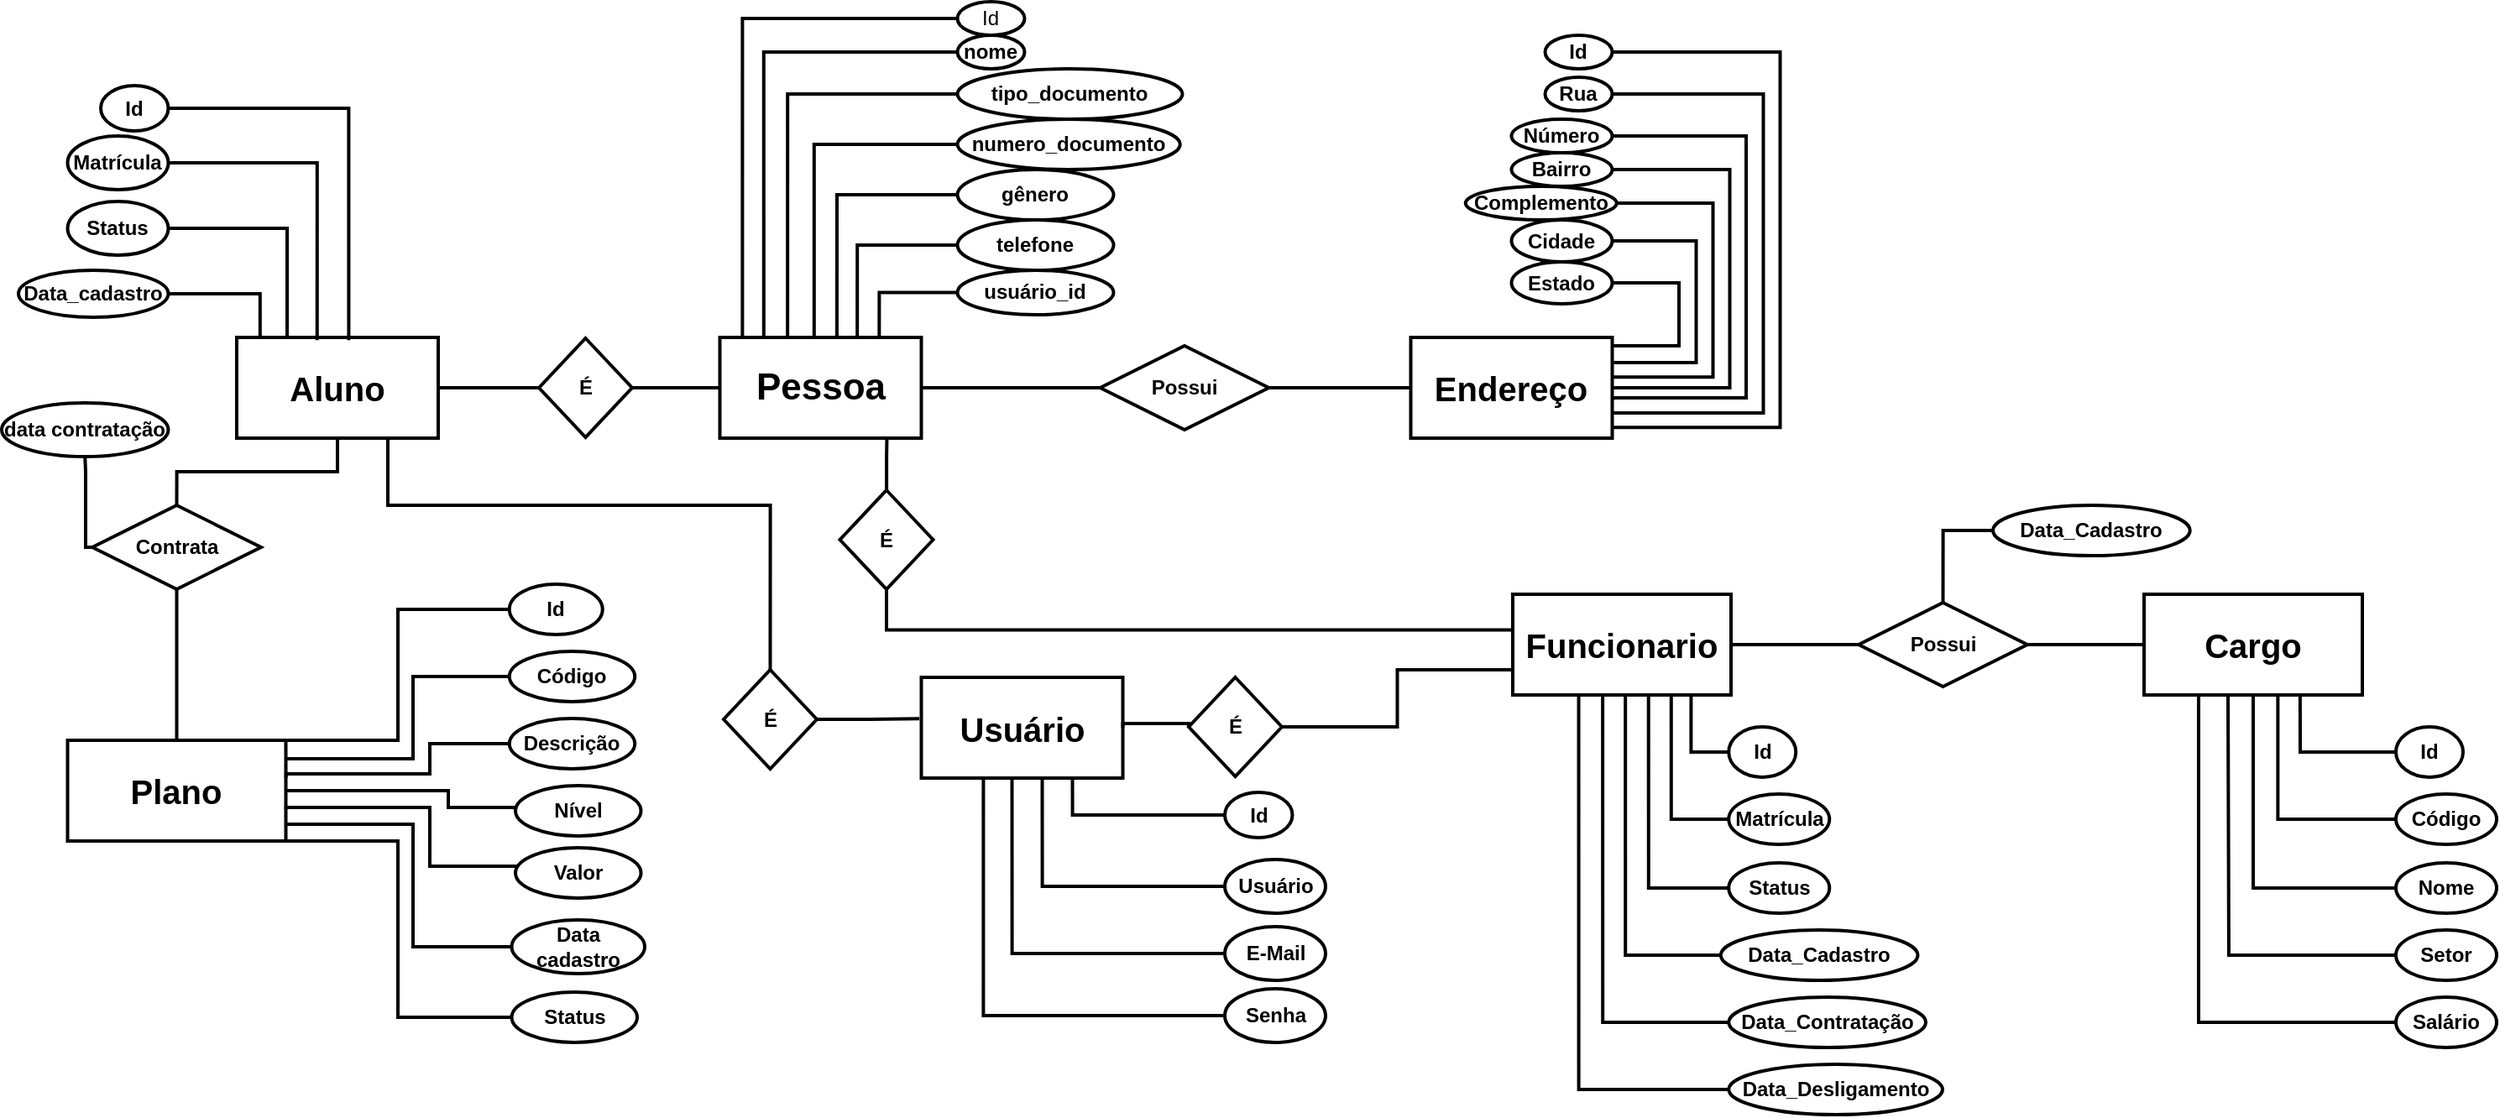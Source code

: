 <mxfile version="22.1.2" type="device">
  <diagram id="hxX9UbtfnJUgmgS2hHkN" name="Conceitual_MER">
    <mxGraphModel dx="2166" dy="1335" grid="1" gridSize="10" guides="1" tooltips="1" connect="1" arrows="1" fold="1" page="1" pageScale="1" pageWidth="1169" pageHeight="827" math="0" shadow="0">
      <root>
        <mxCell id="0" />
        <mxCell id="1" parent="0" />
        <mxCell id="2H0fbz2kN7FNFk3vnVkX-14" style="edgeStyle=orthogonalEdgeStyle;rounded=0;orthogonalLoop=1;jettySize=auto;html=1;entryX=0.5;entryY=0;entryDx=0;entryDy=0;endArrow=none;endFill=0;exitX=0.5;exitY=1;exitDx=0;exitDy=0;strokeWidth=2;fontColor=#000000;fontStyle=1" parent="1" source="2H0fbz2kN7FNFk3vnVkX-15" target="2H0fbz2kN7FNFk3vnVkX-18" edge="1">
          <mxGeometry relative="1" as="geometry" />
        </mxCell>
        <mxCell id="2H0fbz2kN7FNFk3vnVkX-15" value="Aluno" style="rounded=0;whiteSpace=wrap;html=1;fillColor=none;strokeWidth=2;fontColor=#000000;fontStyle=1;fontSize=20;" parent="1" vertex="1">
          <mxGeometry x="-10.0" y="200" width="120" height="60" as="geometry" />
        </mxCell>
        <mxCell id="gfy9o4rNIfiILgezLXj5-103" style="edgeStyle=orthogonalEdgeStyle;shape=connector;rounded=0;orthogonalLoop=1;jettySize=auto;html=1;exitX=0;exitY=0.5;exitDx=0;exitDy=0;entryX=0.5;entryY=1;entryDx=0;entryDy=0;labelBackgroundColor=default;strokeColor=default;align=center;verticalAlign=middle;fontFamily=Helvetica;fontSize=11;fontColor=#000000;endArrow=none;endFill=0;strokeWidth=2;fontStyle=1" parent="1" source="2H0fbz2kN7FNFk3vnVkX-18" target="gfy9o4rNIfiILgezLXj5-15" edge="1">
          <mxGeometry relative="1" as="geometry">
            <Array as="points">
              <mxPoint x="-100" y="325" />
              <mxPoint x="-100" y="280" />
            </Array>
          </mxGeometry>
        </mxCell>
        <mxCell id="gfy9o4rNIfiILgezLXj5-106" style="edgeStyle=orthogonalEdgeStyle;shape=connector;rounded=0;orthogonalLoop=1;jettySize=auto;html=1;exitX=0.5;exitY=1;exitDx=0;exitDy=0;entryX=0.5;entryY=0;entryDx=0;entryDy=0;labelBackgroundColor=default;strokeColor=default;align=center;verticalAlign=middle;fontFamily=Helvetica;fontSize=11;fontColor=#000000;endArrow=none;endFill=0;strokeWidth=2;fontStyle=1" parent="1" source="2H0fbz2kN7FNFk3vnVkX-18" target="2H0fbz2kN7FNFk3vnVkX-10" edge="1">
          <mxGeometry relative="1" as="geometry" />
        </mxCell>
        <mxCell id="2H0fbz2kN7FNFk3vnVkX-18" value="Contrata" style="rhombus;whiteSpace=wrap;html=1;fillColor=none;strokeWidth=2;fontColor=#000000;fontStyle=1" parent="1" vertex="1">
          <mxGeometry x="-96" y="300" width="100.5" height="50" as="geometry" />
        </mxCell>
        <mxCell id="gfy9o4rNIfiILgezLXj5-96" style="edgeStyle=orthogonalEdgeStyle;shape=connector;rounded=0;orthogonalLoop=1;jettySize=auto;html=1;exitX=0;exitY=0.5;exitDx=0;exitDy=0;entryX=1;entryY=0;entryDx=0;entryDy=0;labelBackgroundColor=default;strokeColor=default;align=center;verticalAlign=middle;fontFamily=Helvetica;fontSize=11;fontColor=#000000;endArrow=none;endFill=0;strokeWidth=2;fontStyle=1" parent="1" source="2H0fbz2kN7FNFk3vnVkX-26" target="2H0fbz2kN7FNFk3vnVkX-10" edge="1">
          <mxGeometry relative="1" as="geometry">
            <Array as="points">
              <mxPoint x="86" y="362" />
              <mxPoint x="86" y="440" />
            </Array>
          </mxGeometry>
        </mxCell>
        <mxCell id="2H0fbz2kN7FNFk3vnVkX-26" value="Id" style="ellipse;whiteSpace=wrap;html=1;fillColor=none;strokeWidth=2;fontColor=#000000;fontStyle=1" parent="1" vertex="1">
          <mxGeometry x="152.38" y="347" width="55.5" height="30" as="geometry" />
        </mxCell>
        <mxCell id="gfy9o4rNIfiILgezLXj5-98" style="edgeStyle=orthogonalEdgeStyle;shape=connector;rounded=0;orthogonalLoop=1;jettySize=auto;html=1;exitX=0;exitY=0.5;exitDx=0;exitDy=0;entryX=1.001;entryY=0.372;entryDx=0;entryDy=0;labelBackgroundColor=default;strokeColor=default;align=center;verticalAlign=middle;fontFamily=Helvetica;fontSize=11;fontColor=#000000;endArrow=none;endFill=0;entryPerimeter=0;strokeWidth=2;fontStyle=1" parent="1" source="2H0fbz2kN7FNFk3vnVkX-28" target="2H0fbz2kN7FNFk3vnVkX-10" edge="1">
          <mxGeometry relative="1" as="geometry">
            <Array as="points">
              <mxPoint x="105" y="442" />
              <mxPoint x="105" y="460" />
              <mxPoint x="19" y="460" />
            </Array>
          </mxGeometry>
        </mxCell>
        <mxCell id="2H0fbz2kN7FNFk3vnVkX-28" value="Descrição" style="ellipse;whiteSpace=wrap;html=1;fillColor=none;strokeWidth=2;fontColor=#000000;fontStyle=1" parent="1" vertex="1">
          <mxGeometry x="152.38" y="427" width="74.75" height="30" as="geometry" />
        </mxCell>
        <mxCell id="gfy9o4rNIfiILgezLXj5-77" style="edgeStyle=orthogonalEdgeStyle;shape=connector;rounded=0;orthogonalLoop=1;jettySize=auto;html=1;exitX=1;exitY=0.5;exitDx=0;exitDy=0;entryX=0;entryY=0.5;entryDx=0;entryDy=0;labelBackgroundColor=default;strokeColor=default;align=center;verticalAlign=middle;fontFamily=Helvetica;fontSize=11;fontColor=#000000;endArrow=none;endFill=0;strokeWidth=2;fontStyle=1" parent="1" source="2H0fbz2kN7FNFk3vnVkX-36" target="gfy9o4rNIfiILgezLXj5-76" edge="1">
          <mxGeometry relative="1" as="geometry" />
        </mxCell>
        <mxCell id="2H0fbz2kN7FNFk3vnVkX-36" value="Pessoa" style="rounded=0;whiteSpace=wrap;html=1;fillColor=none;strokeWidth=2;fontColor=#000000;fontStyle=1;fontSize=22;" parent="1" vertex="1">
          <mxGeometry x="277.75" y="200" width="120" height="60" as="geometry" />
        </mxCell>
        <mxCell id="nGkey1uAMMEYx9YGkY_A-17" style="rounded=0;orthogonalLoop=1;jettySize=auto;html=1;exitX=0;exitY=0.5;exitDx=0;exitDy=0;entryX=0.112;entryY=-0.001;entryDx=0;entryDy=0;endArrow=none;endFill=0;edgeStyle=orthogonalEdgeStyle;entryPerimeter=0;strokeWidth=2;fontColor=#000000;fontStyle=1" parent="1" source="2H0fbz2kN7FNFk3vnVkX-38" target="2H0fbz2kN7FNFk3vnVkX-36" edge="1">
          <mxGeometry relative="1" as="geometry" />
        </mxCell>
        <mxCell id="2H0fbz2kN7FNFk3vnVkX-38" value="Id" style="ellipse;whiteSpace=wrap;html=1;fillColor=none;strokeWidth=2;" parent="1" vertex="1">
          <mxGeometry x="419.25" width="40" height="20" as="geometry" />
        </mxCell>
        <mxCell id="nGkey1uAMMEYx9YGkY_A-18" style="shape=connector;rounded=0;orthogonalLoop=1;jettySize=auto;html=1;exitX=0;exitY=0.5;exitDx=0;exitDy=0;entryX=0.218;entryY=-0.001;entryDx=0;entryDy=0;labelBackgroundColor=default;strokeColor=default;align=center;verticalAlign=middle;fontFamily=Helvetica;fontSize=11;fontColor=#000000;endArrow=none;endFill=0;edgeStyle=orthogonalEdgeStyle;entryPerimeter=0;strokeWidth=2;fontStyle=1" parent="1" source="2H0fbz2kN7FNFk3vnVkX-40" target="2H0fbz2kN7FNFk3vnVkX-36" edge="1">
          <mxGeometry relative="1" as="geometry" />
        </mxCell>
        <mxCell id="2H0fbz2kN7FNFk3vnVkX-40" value="nome" style="ellipse;whiteSpace=wrap;html=1;fillColor=none;strokeWidth=2;fontColor=#000000;fontStyle=1" parent="1" vertex="1">
          <mxGeometry x="419.25" y="20" width="40" height="20" as="geometry" />
        </mxCell>
        <mxCell id="HkQKOvz37qz3NRzAjRrp-1" value="Id" style="ellipse;whiteSpace=wrap;html=1;fillColor=none;strokeWidth=2;fontColor=#000000;fontStyle=1" parent="1" vertex="1">
          <mxGeometry x="878.63" y="432" width="40" height="30" as="geometry" />
        </mxCell>
        <mxCell id="aEa6rNC4f21PHhbP_fUP-1" value="Data_Desligamento" style="ellipse;whiteSpace=wrap;html=1;fillColor=none;strokeWidth=2;fontColor=#000000;fontStyle=1" parent="1" vertex="1">
          <mxGeometry x="878.63" y="633" width="127.37" height="30" as="geometry" />
        </mxCell>
        <mxCell id="gfy9o4rNIfiILgezLXj5-99" style="edgeStyle=orthogonalEdgeStyle;shape=connector;rounded=0;orthogonalLoop=1;jettySize=auto;html=1;exitX=0;exitY=0.5;exitDx=0;exitDy=0;entryX=1;entryY=0.5;entryDx=0;entryDy=0;labelBackgroundColor=default;strokeColor=default;align=center;verticalAlign=middle;fontFamily=Helvetica;fontSize=11;fontColor=#000000;endArrow=none;endFill=0;strokeWidth=2;fontStyle=1" parent="1" source="efkbPqrbHw0xSYp-QGrZ-3" target="2H0fbz2kN7FNFk3vnVkX-10" edge="1">
          <mxGeometry relative="1" as="geometry">
            <Array as="points">
              <mxPoint x="116" y="480" />
              <mxPoint x="116" y="470" />
            </Array>
          </mxGeometry>
        </mxCell>
        <mxCell id="efkbPqrbHw0xSYp-QGrZ-3" value="Nível" style="ellipse;whiteSpace=wrap;html=1;fillColor=none;strokeWidth=2;fontColor=#000000;fontStyle=1" parent="1" vertex="1">
          <mxGeometry x="156.01" y="467" width="74.75" height="30" as="geometry" />
        </mxCell>
        <mxCell id="C4CND4iTuomj5UEXJb1Z-1" value="Valor" style="ellipse;whiteSpace=wrap;html=1;fillColor=none;strokeWidth=2;fontColor=#000000;fontStyle=1" parent="1" vertex="1">
          <mxGeometry x="156.01" y="504" width="74.75" height="30" as="geometry" />
        </mxCell>
        <mxCell id="C4CND4iTuomj5UEXJb1Z-2" value="Data cadastro" style="ellipse;whiteSpace=wrap;html=1;fillColor=none;strokeWidth=2;fontColor=#000000;fontStyle=1" parent="1" vertex="1">
          <mxGeometry x="153.76" y="547" width="79.25" height="32" as="geometry" />
        </mxCell>
        <mxCell id="rgX6DGm_eOjqopZoTxJ5-1" value="Id" style="ellipse;whiteSpace=wrap;html=1;direction=south;fillColor=none;strokeWidth=2;fontColor=#000000;fontStyle=1" parent="1" vertex="1">
          <mxGeometry x="-91" y="50" width="40.25" height="27" as="geometry" />
        </mxCell>
        <mxCell id="rgX6DGm_eOjqopZoTxJ5-3" value="Status" style="ellipse;whiteSpace=wrap;html=1;fillColor=none;strokeWidth=2;fontColor=#000000;fontStyle=1" parent="1" vertex="1">
          <mxGeometry x="-110.75" y="119" width="60" height="32" as="geometry" />
        </mxCell>
        <mxCell id="m2qq6oKsfd60PrS81SH0-1" value="numero_documento" style="ellipse;whiteSpace=wrap;html=1;fillColor=none;strokeWidth=2;fontColor=#000000;fontStyle=1" parent="1" vertex="1">
          <mxGeometry x="419.25" y="70" width="132.63" height="30" as="geometry" />
        </mxCell>
        <mxCell id="gfy9o4rNIfiILgezLXj5-102" style="edgeStyle=orthogonalEdgeStyle;shape=connector;rounded=0;orthogonalLoop=1;jettySize=auto;html=1;exitX=1;exitY=1;exitDx=0;exitDy=0;entryX=0;entryY=0.5;entryDx=0;entryDy=0;labelBackgroundColor=default;strokeColor=default;align=center;verticalAlign=middle;fontFamily=Helvetica;fontSize=11;fontColor=#000000;endArrow=none;endFill=0;strokeWidth=2;fontStyle=1" parent="1" source="2H0fbz2kN7FNFk3vnVkX-10" target="gfy9o4rNIfiILgezLXj5-14" edge="1">
          <mxGeometry relative="1" as="geometry">
            <Array as="points">
              <mxPoint x="86" y="500" />
              <mxPoint x="86" y="605" />
            </Array>
          </mxGeometry>
        </mxCell>
        <mxCell id="2H0fbz2kN7FNFk3vnVkX-10" value="Plano" style="rounded=0;whiteSpace=wrap;html=1;fillColor=none;strokeWidth=2;fontColor=#000000;fontStyle=1;fontSize=20;" parent="1" vertex="1">
          <mxGeometry x="-110.75" y="440" width="130" height="60" as="geometry" />
        </mxCell>
        <mxCell id="2H0fbz2kN7FNFk3vnVkX-1" value="Funcionario" style="rounded=0;whiteSpace=wrap;html=1;fillColor=none;strokeWidth=2;fontColor=#000000;fontStyle=1;fontSize=20;" parent="1" vertex="1">
          <mxGeometry x="750" y="353" width="130" height="60" as="geometry" />
        </mxCell>
        <mxCell id="gfy9o4rNIfiILgezLXj5-5" style="edgeStyle=orthogonalEdgeStyle;shape=connector;rounded=0;orthogonalLoop=1;jettySize=auto;html=1;exitX=1;exitY=0.5;exitDx=0;exitDy=0;entryX=0.399;entryY=0.028;entryDx=0;entryDy=0;labelBackgroundColor=default;strokeColor=default;align=center;verticalAlign=middle;fontFamily=Helvetica;fontSize=11;fontColor=#000000;endArrow=none;endFill=0;entryPerimeter=0;strokeWidth=2;fontStyle=1" parent="1" source="30nt8nSTAX4-_EMGTb6d-1" target="2H0fbz2kN7FNFk3vnVkX-15" edge="1">
          <mxGeometry relative="1" as="geometry" />
        </mxCell>
        <mxCell id="30nt8nSTAX4-_EMGTb6d-1" value="Matrícula" style="ellipse;whiteSpace=wrap;html=1;fillColor=none;strokeWidth=2;fontColor=#000000;fontStyle=1" parent="1" vertex="1">
          <mxGeometry x="-110.75" y="80" width="60" height="32" as="geometry" />
        </mxCell>
        <mxCell id="gfy9o4rNIfiILgezLXj5-7" style="edgeStyle=orthogonalEdgeStyle;shape=connector;rounded=0;orthogonalLoop=1;jettySize=auto;html=1;exitX=1;exitY=0.5;exitDx=0;exitDy=0;entryX=0.116;entryY=-0.009;entryDx=0;entryDy=0;labelBackgroundColor=default;strokeColor=default;align=center;verticalAlign=middle;fontFamily=Helvetica;fontSize=11;fontColor=#000000;endArrow=none;endFill=0;entryPerimeter=0;strokeWidth=2;fontStyle=1" parent="1" source="fS_PlexRgOiu3ppcqUKa-3" target="2H0fbz2kN7FNFk3vnVkX-15" edge="1">
          <mxGeometry relative="1" as="geometry" />
        </mxCell>
        <mxCell id="fS_PlexRgOiu3ppcqUKa-3" value="Data_cadastro" style="ellipse;whiteSpace=wrap;html=1;fillColor=none;strokeWidth=2;fontColor=#000000;fontStyle=1" parent="1" vertex="1">
          <mxGeometry x="-140" y="160" width="89.25" height="28" as="geometry" />
        </mxCell>
        <mxCell id="nGkey1uAMMEYx9YGkY_A-9" value="Status" style="ellipse;whiteSpace=wrap;html=1;fillColor=none;strokeWidth=2;fontColor=#000000;fontStyle=1" parent="1" vertex="1">
          <mxGeometry x="878.63" y="513" width="60" height="30" as="geometry" />
        </mxCell>
        <mxCell id="nGkey1uAMMEYx9YGkY_A-13" value="tipo_documento" style="ellipse;whiteSpace=wrap;html=1;fillColor=none;strokeWidth=2;fontColor=#000000;fontStyle=1" parent="1" vertex="1">
          <mxGeometry x="419.25" y="40" width="134.01" height="30" as="geometry" />
        </mxCell>
        <mxCell id="nGkey1uAMMEYx9YGkY_A-29" style="edgeStyle=orthogonalEdgeStyle;shape=connector;rounded=0;orthogonalLoop=1;jettySize=auto;html=1;entryX=0.682;entryY=-0.001;entryDx=0;entryDy=0;labelBackgroundColor=default;strokeColor=default;align=center;verticalAlign=middle;fontFamily=Helvetica;fontSize=11;fontColor=#000000;endArrow=none;endFill=0;entryPerimeter=0;strokeWidth=2;fontStyle=1" parent="1" source="nGkey1uAMMEYx9YGkY_A-14" target="2H0fbz2kN7FNFk3vnVkX-36" edge="1">
          <mxGeometry relative="1" as="geometry" />
        </mxCell>
        <mxCell id="nGkey1uAMMEYx9YGkY_A-14" value="telefone" style="ellipse;whiteSpace=wrap;html=1;fillColor=none;strokeWidth=2;fontColor=#000000;fontStyle=1" parent="1" vertex="1">
          <mxGeometry x="419.25" y="130" width="93" height="30" as="geometry" />
        </mxCell>
        <mxCell id="nGkey1uAMMEYx9YGkY_A-15" value="gênero" style="ellipse;whiteSpace=wrap;html=1;fillColor=none;strokeWidth=2;fontColor=#000000;fontStyle=1" parent="1" vertex="1">
          <mxGeometry x="419.25" y="100" width="93" height="30" as="geometry" />
        </mxCell>
        <mxCell id="nGkey1uAMMEYx9YGkY_A-16" value="usuário_id" style="ellipse;whiteSpace=wrap;html=1;fillColor=none;strokeWidth=2;fontColor=#000000;fontStyle=1" parent="1" vertex="1">
          <mxGeometry x="419.25" y="160" width="93" height="26.5" as="geometry" />
        </mxCell>
        <mxCell id="nGkey1uAMMEYx9YGkY_A-26" style="edgeStyle=orthogonalEdgeStyle;shape=connector;rounded=0;orthogonalLoop=1;jettySize=auto;html=1;exitX=0;exitY=0.5;exitDx=0;exitDy=0;labelBackgroundColor=default;strokeColor=default;align=center;verticalAlign=middle;fontFamily=Helvetica;fontSize=11;fontColor=#000000;endArrow=none;endFill=0;entryX=0.336;entryY=-0.001;entryDx=0;entryDy=0;entryPerimeter=0;strokeWidth=2;fontStyle=1" parent="1" source="nGkey1uAMMEYx9YGkY_A-13" target="2H0fbz2kN7FNFk3vnVkX-36" edge="1">
          <mxGeometry relative="1" as="geometry">
            <mxPoint x="317" y="200" as="targetPoint" />
          </mxGeometry>
        </mxCell>
        <mxCell id="nGkey1uAMMEYx9YGkY_A-27" style="edgeStyle=orthogonalEdgeStyle;shape=connector;rounded=0;orthogonalLoop=1;jettySize=auto;html=1;labelBackgroundColor=default;strokeColor=default;align=center;verticalAlign=middle;fontFamily=Helvetica;fontSize=11;fontColor=#000000;endArrow=none;endFill=0;entryX=0.468;entryY=-0.003;entryDx=0;entryDy=0;entryPerimeter=0;strokeWidth=2;fontStyle=1" parent="1" source="m2qq6oKsfd60PrS81SH0-1" target="2H0fbz2kN7FNFk3vnVkX-36" edge="1">
          <mxGeometry relative="1" as="geometry">
            <mxPoint x="330" y="200" as="targetPoint" />
          </mxGeometry>
        </mxCell>
        <mxCell id="nGkey1uAMMEYx9YGkY_A-28" style="edgeStyle=orthogonalEdgeStyle;shape=connector;rounded=0;orthogonalLoop=1;jettySize=auto;html=1;labelBackgroundColor=default;strokeColor=default;align=center;verticalAlign=middle;fontFamily=Helvetica;fontSize=11;fontColor=#000000;endArrow=none;endFill=0;entryX=0.581;entryY=0.008;entryDx=0;entryDy=0;entryPerimeter=0;strokeWidth=2;fontStyle=1" parent="1" source="nGkey1uAMMEYx9YGkY_A-15" target="2H0fbz2kN7FNFk3vnVkX-36" edge="1">
          <mxGeometry relative="1" as="geometry">
            <mxPoint x="326.25" y="200" as="targetPoint" />
          </mxGeometry>
        </mxCell>
        <mxCell id="nGkey1uAMMEYx9YGkY_A-30" style="edgeStyle=orthogonalEdgeStyle;shape=connector;rounded=0;orthogonalLoop=1;jettySize=auto;html=1;labelBackgroundColor=default;strokeColor=default;align=center;verticalAlign=middle;fontFamily=Helvetica;fontSize=11;fontColor=#000000;endArrow=none;endFill=0;entryX=0.791;entryY=0.008;entryDx=0;entryDy=0;entryPerimeter=0;strokeWidth=2;fontStyle=1" parent="1" source="nGkey1uAMMEYx9YGkY_A-16" target="2H0fbz2kN7FNFk3vnVkX-36" edge="1">
          <mxGeometry relative="1" as="geometry">
            <mxPoint x="349.25" y="200" as="targetPoint" />
          </mxGeometry>
        </mxCell>
        <mxCell id="gfy9o4rNIfiILgezLXj5-4" style="edgeStyle=orthogonalEdgeStyle;shape=connector;orthogonalLoop=1;jettySize=auto;html=1;entryX=0.556;entryY=0.028;entryDx=0;entryDy=0;entryPerimeter=0;labelBackgroundColor=default;strokeColor=default;align=center;verticalAlign=middle;fontFamily=Helvetica;fontSize=11;fontColor=#000000;endArrow=none;endFill=0;strokeWidth=2;fontStyle=1;fillColor=#000000;rounded=0;" parent="1" source="rgX6DGm_eOjqopZoTxJ5-1" target="2H0fbz2kN7FNFk3vnVkX-15" edge="1">
          <mxGeometry relative="1" as="geometry" />
        </mxCell>
        <mxCell id="gfy9o4rNIfiILgezLXj5-6" style="edgeStyle=orthogonalEdgeStyle;shape=connector;rounded=0;orthogonalLoop=1;jettySize=auto;html=1;exitX=1;exitY=0.5;exitDx=0;exitDy=0;entryX=0.25;entryY=0;entryDx=0;entryDy=0;labelBackgroundColor=default;strokeColor=default;align=center;verticalAlign=middle;fontFamily=Helvetica;fontSize=11;fontColor=#000000;endArrow=none;endFill=0;strokeWidth=2;fontStyle=1" parent="1" source="rgX6DGm_eOjqopZoTxJ5-3" target="2H0fbz2kN7FNFk3vnVkX-15" edge="1">
          <mxGeometry relative="1" as="geometry" />
        </mxCell>
        <mxCell id="gfy9o4rNIfiILgezLXj5-13" value="Código" style="ellipse;whiteSpace=wrap;html=1;fillColor=none;strokeWidth=2;fontColor=#000000;fontStyle=1" parent="1" vertex="1">
          <mxGeometry x="152.38" y="387" width="74.75" height="30" as="geometry" />
        </mxCell>
        <mxCell id="gfy9o4rNIfiILgezLXj5-14" value="Status" style="ellipse;whiteSpace=wrap;html=1;fillColor=none;strokeWidth=2;fontColor=#000000;fontStyle=1" parent="1" vertex="1">
          <mxGeometry x="153.76" y="590" width="74.75" height="30" as="geometry" />
        </mxCell>
        <mxCell id="gfy9o4rNIfiILgezLXj5-15" value="data contratação" style="ellipse;whiteSpace=wrap;html=1;fillColor=none;strokeWidth=2;fontColor=#000000;fontStyle=1" parent="1" vertex="1">
          <mxGeometry x="-150" y="239" width="99.25" height="32" as="geometry" />
        </mxCell>
        <mxCell id="gfy9o4rNIfiILgezLXj5-44" style="edgeStyle=orthogonalEdgeStyle;shape=connector;rounded=0;orthogonalLoop=1;jettySize=auto;html=1;exitX=0.75;exitY=1;exitDx=0;exitDy=0;entryX=0.5;entryY=1;entryDx=0;entryDy=0;labelBackgroundColor=default;strokeColor=default;align=center;verticalAlign=middle;fontFamily=Helvetica;fontSize=11;fontColor=#000000;endArrow=none;endFill=0;strokeWidth=2;fontStyle=1" parent="1" source="gfy9o4rNIfiILgezLXj5-24" target="gfy9o4rNIfiILgezLXj5-40" edge="1">
          <mxGeometry relative="1" as="geometry" />
        </mxCell>
        <mxCell id="gfy9o4rNIfiILgezLXj5-110" style="edgeStyle=orthogonalEdgeStyle;shape=connector;rounded=0;orthogonalLoop=1;jettySize=auto;html=1;exitX=1;exitY=0.5;exitDx=0;exitDy=0;entryX=0;entryY=0.5;entryDx=0;entryDy=0;labelBackgroundColor=default;strokeColor=default;strokeWidth=2;align=center;verticalAlign=middle;fontFamily=Helvetica;fontSize=11;fontColor=#000000;endArrow=none;endFill=0;" parent="1" source="gfy9o4rNIfiILgezLXj5-24" target="gfy9o4rNIfiILgezLXj5-34" edge="1">
          <mxGeometry relative="1" as="geometry">
            <Array as="points">
              <mxPoint x="518" y="430" />
              <mxPoint x="557" y="430" />
            </Array>
          </mxGeometry>
        </mxCell>
        <mxCell id="gfy9o4rNIfiILgezLXj5-24" value="Usuário" style="rounded=0;whiteSpace=wrap;html=1;fillColor=none;strokeWidth=2;fontColor=#000000;fontStyle=1;fontSize=20;" parent="1" vertex="1">
          <mxGeometry x="397.75" y="402.5" width="120" height="60" as="geometry" />
        </mxCell>
        <mxCell id="gfy9o4rNIfiILgezLXj5-30" style="edgeStyle=orthogonalEdgeStyle;shape=connector;rounded=0;orthogonalLoop=1;jettySize=auto;html=1;exitX=0;exitY=0.5;exitDx=0;exitDy=0;entryX=1;entryY=0.5;entryDx=0;entryDy=0;labelBackgroundColor=default;strokeColor=default;align=center;verticalAlign=middle;fontFamily=Helvetica;fontSize=11;fontColor=#000000;endArrow=none;endFill=0;strokeWidth=2;fontStyle=1" parent="1" source="gfy9o4rNIfiILgezLXj5-25" target="2H0fbz2kN7FNFk3vnVkX-15" edge="1">
          <mxGeometry relative="1" as="geometry" />
        </mxCell>
        <mxCell id="gfy9o4rNIfiILgezLXj5-25" value="É" style="rhombus;whiteSpace=wrap;html=1;fillColor=none;strokeWidth=2;fontColor=#000000;fontStyle=1" parent="1" vertex="1">
          <mxGeometry x="170" y="200.5" width="55.5" height="59" as="geometry" />
        </mxCell>
        <mxCell id="gfy9o4rNIfiILgezLXj5-26" value="É" style="rhombus;whiteSpace=wrap;html=1;fillColor=none;strokeWidth=2;fontColor=#000000;fontStyle=1" parent="1" vertex="1">
          <mxGeometry x="349.25" y="291" width="55.5" height="59" as="geometry" />
        </mxCell>
        <mxCell id="gfy9o4rNIfiILgezLXj5-27" style="edgeStyle=orthogonalEdgeStyle;shape=connector;rounded=0;orthogonalLoop=1;jettySize=auto;html=1;exitX=1;exitY=0.5;exitDx=0;exitDy=0;entryX=0;entryY=0.5;entryDx=0;entryDy=0;labelBackgroundColor=default;strokeColor=default;align=center;verticalAlign=middle;fontFamily=Helvetica;fontSize=11;fontColor=#000000;endArrow=none;endFill=0;strokeWidth=2;fontStyle=1" parent="1" source="gfy9o4rNIfiILgezLXj5-25" target="2H0fbz2kN7FNFk3vnVkX-36" edge="1">
          <mxGeometry relative="1" as="geometry" />
        </mxCell>
        <mxCell id="gfy9o4rNIfiILgezLXj5-29" style="edgeStyle=orthogonalEdgeStyle;shape=connector;rounded=0;orthogonalLoop=1;jettySize=auto;html=1;entryX=0.829;entryY=0.997;entryDx=0;entryDy=0;entryPerimeter=0;labelBackgroundColor=default;strokeColor=default;align=center;verticalAlign=middle;fontFamily=Helvetica;fontSize=11;fontColor=#000000;endArrow=none;endFill=0;strokeWidth=2;fontStyle=1" parent="1" source="gfy9o4rNIfiILgezLXj5-26" target="2H0fbz2kN7FNFk3vnVkX-36" edge="1">
          <mxGeometry relative="1" as="geometry" />
        </mxCell>
        <mxCell id="gfy9o4rNIfiILgezLXj5-31" style="edgeStyle=orthogonalEdgeStyle;shape=connector;rounded=0;orthogonalLoop=1;jettySize=auto;html=1;exitX=0.5;exitY=1;exitDx=0;exitDy=0;entryX=-0.003;entryY=0.355;entryDx=0;entryDy=0;entryPerimeter=0;labelBackgroundColor=default;strokeColor=default;align=center;verticalAlign=middle;fontFamily=Helvetica;fontSize=11;fontColor=#000000;endArrow=none;endFill=0;strokeWidth=2;fontStyle=1" parent="1" source="gfy9o4rNIfiILgezLXj5-26" target="2H0fbz2kN7FNFk3vnVkX-1" edge="1">
          <mxGeometry relative="1" as="geometry" />
        </mxCell>
        <mxCell id="gfy9o4rNIfiILgezLXj5-109" style="edgeStyle=orthogonalEdgeStyle;shape=connector;rounded=0;orthogonalLoop=1;jettySize=auto;html=1;exitX=1;exitY=0.5;exitDx=0;exitDy=0;entryX=-0.01;entryY=0.411;entryDx=0;entryDy=0;labelBackgroundColor=default;strokeColor=default;strokeWidth=2;align=center;verticalAlign=middle;fontFamily=Helvetica;fontSize=11;fontColor=#000000;endArrow=none;endFill=0;entryPerimeter=0;" parent="1" source="gfy9o4rNIfiILgezLXj5-33" target="gfy9o4rNIfiILgezLXj5-24" edge="1">
          <mxGeometry relative="1" as="geometry" />
        </mxCell>
        <mxCell id="gfy9o4rNIfiILgezLXj5-111" style="edgeStyle=orthogonalEdgeStyle;shape=connector;rounded=0;orthogonalLoop=1;jettySize=auto;html=1;exitX=0.5;exitY=0;exitDx=0;exitDy=0;entryX=0.75;entryY=1;entryDx=0;entryDy=0;labelBackgroundColor=default;strokeColor=default;strokeWidth=2;align=center;verticalAlign=middle;fontFamily=Helvetica;fontSize=11;fontColor=#000000;endArrow=none;endFill=0;" parent="1" source="gfy9o4rNIfiILgezLXj5-33" target="2H0fbz2kN7FNFk3vnVkX-15" edge="1">
          <mxGeometry relative="1" as="geometry">
            <Array as="points">
              <mxPoint x="308" y="300" />
              <mxPoint x="80" y="300" />
            </Array>
          </mxGeometry>
        </mxCell>
        <mxCell id="gfy9o4rNIfiILgezLXj5-33" value="É" style="rhombus;whiteSpace=wrap;html=1;fillColor=none;strokeWidth=2;fontColor=#000000;fontStyle=1" parent="1" vertex="1">
          <mxGeometry x="280" y="398" width="55.5" height="59" as="geometry" />
        </mxCell>
        <mxCell id="gfy9o4rNIfiILgezLXj5-112" style="edgeStyle=orthogonalEdgeStyle;shape=connector;rounded=0;orthogonalLoop=1;jettySize=auto;html=1;exitX=1;exitY=0.5;exitDx=0;exitDy=0;entryX=0;entryY=0.75;entryDx=0;entryDy=0;labelBackgroundColor=default;strokeColor=default;strokeWidth=2;align=center;verticalAlign=middle;fontFamily=Helvetica;fontSize=11;fontColor=#000000;endArrow=none;endFill=0;" parent="1" source="gfy9o4rNIfiILgezLXj5-34" target="2H0fbz2kN7FNFk3vnVkX-1" edge="1">
          <mxGeometry relative="1" as="geometry" />
        </mxCell>
        <mxCell id="gfy9o4rNIfiILgezLXj5-34" value="É" style="rhombus;whiteSpace=wrap;html=1;fillColor=none;strokeWidth=2;fontColor=#000000;fontStyle=1" parent="1" vertex="1">
          <mxGeometry x="557" y="402.5" width="55.5" height="59" as="geometry" />
        </mxCell>
        <mxCell id="gfy9o4rNIfiILgezLXj5-40" value="Id" style="ellipse;whiteSpace=wrap;html=1;direction=south;fillColor=none;strokeWidth=2;fontColor=#000000;fontStyle=1" parent="1" vertex="1">
          <mxGeometry x="578.5" y="471" width="40.25" height="27" as="geometry" />
        </mxCell>
        <mxCell id="gfy9o4rNIfiILgezLXj5-41" value="Usuário" style="ellipse;whiteSpace=wrap;html=1;fillColor=none;strokeWidth=2;fontColor=#000000;fontStyle=1" parent="1" vertex="1">
          <mxGeometry x="578.5" y="511" width="60" height="32" as="geometry" />
        </mxCell>
        <mxCell id="gfy9o4rNIfiILgezLXj5-42" value="E-Mail" style="ellipse;whiteSpace=wrap;html=1;fillColor=none;strokeWidth=2;fontColor=#000000;fontStyle=1" parent="1" vertex="1">
          <mxGeometry x="578.5" y="551" width="60" height="32" as="geometry" />
        </mxCell>
        <mxCell id="gfy9o4rNIfiILgezLXj5-43" value="Senha" style="ellipse;whiteSpace=wrap;html=1;fillColor=none;strokeWidth=2;fontColor=#000000;fontStyle=1" parent="1" vertex="1">
          <mxGeometry x="578.5" y="588" width="60" height="32" as="geometry" />
        </mxCell>
        <mxCell id="gfy9o4rNIfiILgezLXj5-45" style="edgeStyle=orthogonalEdgeStyle;shape=connector;rounded=0;orthogonalLoop=1;jettySize=auto;html=1;exitX=0;exitY=0.5;exitDx=0;exitDy=0;entryX=0.6;entryY=1;entryDx=0;entryDy=0;entryPerimeter=0;labelBackgroundColor=default;strokeColor=default;align=center;verticalAlign=middle;fontFamily=Helvetica;fontSize=11;fontColor=#000000;endArrow=none;endFill=0;strokeWidth=2;fontStyle=1" parent="1" source="gfy9o4rNIfiILgezLXj5-41" target="gfy9o4rNIfiILgezLXj5-24" edge="1">
          <mxGeometry relative="1" as="geometry" />
        </mxCell>
        <mxCell id="gfy9o4rNIfiILgezLXj5-46" style="edgeStyle=orthogonalEdgeStyle;shape=connector;rounded=0;orthogonalLoop=1;jettySize=auto;html=1;exitX=0;exitY=0.5;exitDx=0;exitDy=0;entryX=0.45;entryY=1.017;entryDx=0;entryDy=0;entryPerimeter=0;labelBackgroundColor=default;strokeColor=default;align=center;verticalAlign=middle;fontFamily=Helvetica;fontSize=11;fontColor=#000000;endArrow=none;endFill=0;strokeWidth=2;fontStyle=1" parent="1" source="gfy9o4rNIfiILgezLXj5-42" target="gfy9o4rNIfiILgezLXj5-24" edge="1">
          <mxGeometry relative="1" as="geometry" />
        </mxCell>
        <mxCell id="gfy9o4rNIfiILgezLXj5-47" style="edgeStyle=orthogonalEdgeStyle;shape=connector;rounded=0;orthogonalLoop=1;jettySize=auto;html=1;exitX=0;exitY=0.5;exitDx=0;exitDy=0;entryX=0.308;entryY=0.983;entryDx=0;entryDy=0;entryPerimeter=0;labelBackgroundColor=default;strokeColor=default;align=center;verticalAlign=middle;fontFamily=Helvetica;fontSize=11;fontColor=#000000;endArrow=none;endFill=0;strokeWidth=2;fontStyle=1" parent="1" source="gfy9o4rNIfiILgezLXj5-43" target="gfy9o4rNIfiILgezLXj5-24" edge="1">
          <mxGeometry relative="1" as="geometry" />
        </mxCell>
        <mxCell id="gfy9o4rNIfiILgezLXj5-48" value="Matrícula" style="ellipse;whiteSpace=wrap;html=1;fillColor=none;strokeWidth=2;fontColor=#000000;fontStyle=1" parent="1" vertex="1">
          <mxGeometry x="878.63" y="472" width="60" height="30" as="geometry" />
        </mxCell>
        <mxCell id="gfy9o4rNIfiILgezLXj5-49" value="Data_Contratação" style="ellipse;whiteSpace=wrap;html=1;fillColor=none;strokeWidth=2;fontColor=#000000;fontStyle=1" parent="1" vertex="1">
          <mxGeometry x="878.63" y="593" width="117.37" height="30" as="geometry" />
        </mxCell>
        <mxCell id="gfy9o4rNIfiILgezLXj5-51" value="Data_Cadastro" style="ellipse;whiteSpace=wrap;html=1;fillColor=none;strokeWidth=2;fontColor=#000000;fontStyle=1" parent="1" vertex="1">
          <mxGeometry x="873.88" y="553" width="117.37" height="30" as="geometry" />
        </mxCell>
        <mxCell id="gfy9o4rNIfiILgezLXj5-52" value="Cargo" style="rounded=0;whiteSpace=wrap;html=1;fillColor=none;strokeWidth=2;fontColor=#000000;fontStyle=1;fontSize=20;" parent="1" vertex="1">
          <mxGeometry x="1126" y="353" width="130" height="60" as="geometry" />
        </mxCell>
        <mxCell id="gfy9o4rNIfiILgezLXj5-55" style="edgeStyle=orthogonalEdgeStyle;shape=connector;rounded=0;orthogonalLoop=1;jettySize=auto;html=1;exitX=0;exitY=0.5;exitDx=0;exitDy=0;entryX=1;entryY=0.5;entryDx=0;entryDy=0;labelBackgroundColor=default;strokeColor=default;align=center;verticalAlign=middle;fontFamily=Helvetica;fontSize=11;fontColor=#000000;endArrow=none;endFill=0;strokeWidth=2;fontStyle=1" parent="1" source="gfy9o4rNIfiILgezLXj5-54" target="2H0fbz2kN7FNFk3vnVkX-1" edge="1">
          <mxGeometry relative="1" as="geometry" />
        </mxCell>
        <mxCell id="gfy9o4rNIfiILgezLXj5-56" style="edgeStyle=orthogonalEdgeStyle;shape=connector;rounded=0;orthogonalLoop=1;jettySize=auto;html=1;exitX=1;exitY=0.5;exitDx=0;exitDy=0;entryX=0;entryY=0.5;entryDx=0;entryDy=0;labelBackgroundColor=default;strokeColor=default;align=center;verticalAlign=middle;fontFamily=Helvetica;fontSize=11;fontColor=#000000;endArrow=none;endFill=0;strokeWidth=2;fontStyle=1" parent="1" source="gfy9o4rNIfiILgezLXj5-54" target="gfy9o4rNIfiILgezLXj5-52" edge="1">
          <mxGeometry relative="1" as="geometry" />
        </mxCell>
        <mxCell id="gfy9o4rNIfiILgezLXj5-54" value="Possui" style="rhombus;whiteSpace=wrap;html=1;fillColor=none;strokeWidth=2;fontColor=#000000;fontStyle=1" parent="1" vertex="1">
          <mxGeometry x="956" y="358" width="100.5" height="50" as="geometry" />
        </mxCell>
        <mxCell id="gfy9o4rNIfiILgezLXj5-57" style="edgeStyle=orthogonalEdgeStyle;shape=connector;rounded=0;orthogonalLoop=1;jettySize=auto;html=1;entryX=0.817;entryY=1.001;entryDx=0;entryDy=0;entryPerimeter=0;labelBackgroundColor=default;strokeColor=default;align=center;verticalAlign=middle;fontFamily=Helvetica;fontSize=11;fontColor=#000000;endArrow=none;endFill=0;strokeWidth=2;fontStyle=1" parent="1" source="HkQKOvz37qz3NRzAjRrp-1" target="2H0fbz2kN7FNFk3vnVkX-1" edge="1">
          <mxGeometry relative="1" as="geometry">
            <Array as="points">
              <mxPoint x="856" y="447" />
            </Array>
          </mxGeometry>
        </mxCell>
        <mxCell id="gfy9o4rNIfiILgezLXj5-58" style="edgeStyle=orthogonalEdgeStyle;shape=connector;rounded=0;orthogonalLoop=1;jettySize=auto;html=1;exitX=0;exitY=0.5;exitDx=0;exitDy=0;entryX=0.726;entryY=1.01;entryDx=0;entryDy=0;entryPerimeter=0;labelBackgroundColor=default;strokeColor=default;align=center;verticalAlign=middle;fontFamily=Helvetica;fontSize=11;fontColor=#000000;endArrow=none;endFill=0;strokeWidth=2;fontStyle=1" parent="1" source="gfy9o4rNIfiILgezLXj5-48" target="2H0fbz2kN7FNFk3vnVkX-1" edge="1">
          <mxGeometry relative="1" as="geometry" />
        </mxCell>
        <mxCell id="gfy9o4rNIfiILgezLXj5-59" style="edgeStyle=orthogonalEdgeStyle;shape=connector;rounded=0;orthogonalLoop=1;jettySize=auto;html=1;exitX=0;exitY=0.5;exitDx=0;exitDy=0;entryX=0.622;entryY=0.992;entryDx=0;entryDy=0;entryPerimeter=0;labelBackgroundColor=default;strokeColor=default;align=center;verticalAlign=middle;fontFamily=Helvetica;fontSize=11;fontColor=#000000;endArrow=none;endFill=0;strokeWidth=2;fontStyle=1" parent="1" source="nGkey1uAMMEYx9YGkY_A-9" target="2H0fbz2kN7FNFk3vnVkX-1" edge="1">
          <mxGeometry relative="1" as="geometry" />
        </mxCell>
        <mxCell id="gfy9o4rNIfiILgezLXj5-60" style="edgeStyle=orthogonalEdgeStyle;shape=connector;rounded=0;orthogonalLoop=1;jettySize=auto;html=1;exitX=0;exitY=0.5;exitDx=0;exitDy=0;entryX=0.516;entryY=1.007;entryDx=0;entryDy=0;entryPerimeter=0;labelBackgroundColor=default;strokeColor=default;align=center;verticalAlign=middle;fontFamily=Helvetica;fontSize=11;fontColor=#000000;endArrow=none;endFill=0;strokeWidth=2;fontStyle=1" parent="1" source="gfy9o4rNIfiILgezLXj5-51" target="2H0fbz2kN7FNFk3vnVkX-1" edge="1">
          <mxGeometry relative="1" as="geometry" />
        </mxCell>
        <mxCell id="gfy9o4rNIfiILgezLXj5-61" style="edgeStyle=orthogonalEdgeStyle;shape=connector;rounded=0;orthogonalLoop=1;jettySize=auto;html=1;entryX=0.412;entryY=0.997;entryDx=0;entryDy=0;entryPerimeter=0;labelBackgroundColor=default;strokeColor=default;align=center;verticalAlign=middle;fontFamily=Helvetica;fontSize=11;fontColor=#000000;endArrow=none;endFill=0;exitX=0;exitY=0.5;exitDx=0;exitDy=0;strokeWidth=2;fontStyle=1" parent="1" source="gfy9o4rNIfiILgezLXj5-49" target="2H0fbz2kN7FNFk3vnVkX-1" edge="1">
          <mxGeometry relative="1" as="geometry" />
        </mxCell>
        <mxCell id="gfy9o4rNIfiILgezLXj5-62" style="edgeStyle=orthogonalEdgeStyle;shape=connector;rounded=0;orthogonalLoop=1;jettySize=auto;html=1;exitX=0;exitY=0.5;exitDx=0;exitDy=0;entryX=0.302;entryY=0.997;entryDx=0;entryDy=0;entryPerimeter=0;labelBackgroundColor=default;strokeColor=default;align=center;verticalAlign=middle;fontFamily=Helvetica;fontSize=11;fontColor=#000000;endArrow=none;endFill=0;strokeWidth=2;fontStyle=1" parent="1" source="aEa6rNC4f21PHhbP_fUP-1" target="2H0fbz2kN7FNFk3vnVkX-1" edge="1">
          <mxGeometry relative="1" as="geometry" />
        </mxCell>
        <mxCell id="gfy9o4rNIfiILgezLXj5-63" value="Id" style="ellipse;whiteSpace=wrap;html=1;fillColor=none;strokeWidth=2;fontColor=#000000;fontStyle=1" parent="1" vertex="1">
          <mxGeometry x="1276" y="432" width="40" height="30" as="geometry" />
        </mxCell>
        <mxCell id="gfy9o4rNIfiILgezLXj5-64" value="Código" style="ellipse;whiteSpace=wrap;html=1;fillColor=none;strokeWidth=2;fontColor=#000000;fontStyle=1" parent="1" vertex="1">
          <mxGeometry x="1276" y="472" width="60" height="30" as="geometry" />
        </mxCell>
        <mxCell id="gfy9o4rNIfiILgezLXj5-65" value="Setor" style="ellipse;whiteSpace=wrap;html=1;fillColor=none;strokeWidth=2;fontColor=#000000;fontStyle=1" parent="1" vertex="1">
          <mxGeometry x="1276" y="553" width="60" height="30" as="geometry" />
        </mxCell>
        <mxCell id="gfy9o4rNIfiILgezLXj5-66" value="Nome" style="ellipse;whiteSpace=wrap;html=1;fillColor=none;strokeWidth=2;fontColor=#000000;fontStyle=1" parent="1" vertex="1">
          <mxGeometry x="1276" y="513" width="60" height="30" as="geometry" />
        </mxCell>
        <mxCell id="gfy9o4rNIfiILgezLXj5-67" value="Salário" style="ellipse;whiteSpace=wrap;html=1;fillColor=none;strokeWidth=2;fontColor=#000000;fontStyle=1" parent="1" vertex="1">
          <mxGeometry x="1276" y="593" width="60" height="30" as="geometry" />
        </mxCell>
        <mxCell id="gfy9o4rNIfiILgezLXj5-69" style="edgeStyle=orthogonalEdgeStyle;shape=connector;rounded=0;orthogonalLoop=1;jettySize=auto;html=1;exitX=0;exitY=0.5;exitDx=0;exitDy=0;labelBackgroundColor=default;strokeColor=default;align=center;verticalAlign=middle;fontFamily=Helvetica;fontSize=11;fontColor=#000000;endArrow=none;endFill=0;entryX=0.715;entryY=0.994;entryDx=0;entryDy=0;entryPerimeter=0;strokeWidth=2;fontStyle=1" parent="1" source="gfy9o4rNIfiILgezLXj5-63" target="gfy9o4rNIfiILgezLXj5-52" edge="1">
          <mxGeometry relative="1" as="geometry">
            <mxPoint x="1240" y="413" as="targetPoint" />
          </mxGeometry>
        </mxCell>
        <mxCell id="gfy9o4rNIfiILgezLXj5-70" style="edgeStyle=orthogonalEdgeStyle;shape=connector;rounded=0;orthogonalLoop=1;jettySize=auto;html=1;exitX=0;exitY=0.5;exitDx=0;exitDy=0;labelBackgroundColor=default;strokeColor=default;align=center;verticalAlign=middle;fontFamily=Helvetica;fontSize=11;fontColor=#000000;endArrow=none;endFill=0;entryX=0.613;entryY=1.006;entryDx=0;entryDy=0;entryPerimeter=0;strokeWidth=2;fontStyle=1" parent="1" source="gfy9o4rNIfiILgezLXj5-64" target="gfy9o4rNIfiILgezLXj5-52" edge="1">
          <mxGeometry relative="1" as="geometry">
            <mxPoint x="1231" y="413" as="targetPoint" />
          </mxGeometry>
        </mxCell>
        <mxCell id="gfy9o4rNIfiILgezLXj5-71" style="edgeStyle=orthogonalEdgeStyle;shape=connector;rounded=0;orthogonalLoop=1;jettySize=auto;html=1;exitX=0;exitY=0.5;exitDx=0;exitDy=0;entryX=0.5;entryY=1;entryDx=0;entryDy=0;labelBackgroundColor=default;strokeColor=default;align=center;verticalAlign=middle;fontFamily=Helvetica;fontSize=11;fontColor=#000000;endArrow=none;endFill=0;strokeWidth=2;fontStyle=1" parent="1" source="gfy9o4rNIfiILgezLXj5-66" target="gfy9o4rNIfiILgezLXj5-52" edge="1">
          <mxGeometry relative="1" as="geometry" />
        </mxCell>
        <mxCell id="gfy9o4rNIfiILgezLXj5-72" style="edgeStyle=orthogonalEdgeStyle;shape=connector;rounded=0;orthogonalLoop=1;jettySize=auto;html=1;labelBackgroundColor=default;strokeColor=default;align=center;verticalAlign=middle;fontFamily=Helvetica;fontSize=11;fontColor=#000000;endArrow=none;endFill=0;strokeWidth=2;fontStyle=1" parent="1" source="gfy9o4rNIfiILgezLXj5-65" edge="1">
          <mxGeometry relative="1" as="geometry">
            <mxPoint x="1176" y="413" as="targetPoint" />
          </mxGeometry>
        </mxCell>
        <mxCell id="gfy9o4rNIfiILgezLXj5-73" style="edgeStyle=orthogonalEdgeStyle;shape=connector;rounded=0;orthogonalLoop=1;jettySize=auto;html=1;labelBackgroundColor=default;strokeColor=default;align=center;verticalAlign=middle;fontFamily=Helvetica;fontSize=11;fontColor=#000000;endArrow=none;endFill=0;entryX=0.25;entryY=1;entryDx=0;entryDy=0;strokeWidth=2;fontStyle=1" parent="1" source="gfy9o4rNIfiILgezLXj5-67" target="gfy9o4rNIfiILgezLXj5-52" edge="1">
          <mxGeometry relative="1" as="geometry">
            <mxPoint x="1204" y="413" as="targetPoint" />
          </mxGeometry>
        </mxCell>
        <mxCell id="gfy9o4rNIfiILgezLXj5-75" value="Endereço" style="rounded=0;whiteSpace=wrap;html=1;fillColor=none;strokeWidth=2;fontColor=#000000;fontStyle=1;fontSize=20;" parent="1" vertex="1">
          <mxGeometry x="689.25" y="200" width="120" height="60" as="geometry" />
        </mxCell>
        <mxCell id="gfy9o4rNIfiILgezLXj5-78" style="edgeStyle=orthogonalEdgeStyle;shape=connector;rounded=0;orthogonalLoop=1;jettySize=auto;html=1;exitX=1;exitY=0.5;exitDx=0;exitDy=0;entryX=0;entryY=0.5;entryDx=0;entryDy=0;labelBackgroundColor=default;strokeColor=default;align=center;verticalAlign=middle;fontFamily=Helvetica;fontSize=11;fontColor=#000000;endArrow=none;endFill=0;strokeWidth=2;fontStyle=1" parent="1" source="gfy9o4rNIfiILgezLXj5-76" target="gfy9o4rNIfiILgezLXj5-75" edge="1">
          <mxGeometry relative="1" as="geometry" />
        </mxCell>
        <mxCell id="gfy9o4rNIfiILgezLXj5-76" value="Possui" style="rhombus;whiteSpace=wrap;html=1;fillColor=none;strokeWidth=2;fontColor=#000000;fontStyle=1" parent="1" vertex="1">
          <mxGeometry x="504.25" y="205" width="100.5" height="50" as="geometry" />
        </mxCell>
        <mxCell id="gfy9o4rNIfiILgezLXj5-79" value="Id" style="ellipse;whiteSpace=wrap;html=1;fillColor=none;strokeWidth=2;fontColor=#000000;fontStyle=1" parent="1" vertex="1">
          <mxGeometry x="769.25" y="20" width="40" height="20" as="geometry" />
        </mxCell>
        <mxCell id="gfy9o4rNIfiILgezLXj5-88" style="edgeStyle=orthogonalEdgeStyle;shape=connector;rounded=0;orthogonalLoop=1;jettySize=auto;html=1;exitX=1;exitY=0.5;exitDx=0;exitDy=0;entryX=1;entryY=0.75;entryDx=0;entryDy=0;labelBackgroundColor=default;strokeColor=default;align=center;verticalAlign=middle;fontFamily=Helvetica;fontSize=11;fontColor=#000000;endArrow=none;endFill=0;strokeWidth=2;fontStyle=1" parent="1" source="gfy9o4rNIfiILgezLXj5-80" target="gfy9o4rNIfiILgezLXj5-75" edge="1">
          <mxGeometry relative="1" as="geometry">
            <Array as="points">
              <mxPoint x="899.25" y="55" />
              <mxPoint x="899.25" y="245" />
            </Array>
          </mxGeometry>
        </mxCell>
        <mxCell id="gfy9o4rNIfiILgezLXj5-80" value="Rua" style="ellipse;whiteSpace=wrap;html=1;fillColor=none;strokeWidth=2;fontColor=#000000;fontStyle=1" parent="1" vertex="1">
          <mxGeometry x="769.25" y="45" width="40" height="20" as="geometry" />
        </mxCell>
        <mxCell id="gfy9o4rNIfiILgezLXj5-81" value="Número" style="ellipse;whiteSpace=wrap;html=1;fillColor=none;strokeWidth=2;fontColor=#000000;fontStyle=1" parent="1" vertex="1">
          <mxGeometry x="749.25" y="70" width="60" height="20" as="geometry" />
        </mxCell>
        <mxCell id="gfy9o4rNIfiILgezLXj5-90" style="edgeStyle=orthogonalEdgeStyle;shape=connector;rounded=0;orthogonalLoop=1;jettySize=auto;html=1;exitX=1;exitY=0.5;exitDx=0;exitDy=0;entryX=1;entryY=0.5;entryDx=0;entryDy=0;labelBackgroundColor=default;strokeColor=default;align=center;verticalAlign=middle;fontFamily=Helvetica;fontSize=11;fontColor=#000000;endArrow=none;endFill=0;strokeWidth=2;fontStyle=1" parent="1" source="gfy9o4rNIfiILgezLXj5-83" target="gfy9o4rNIfiILgezLXj5-75" edge="1">
          <mxGeometry relative="1" as="geometry">
            <Array as="points">
              <mxPoint x="879.25" y="100" />
              <mxPoint x="879.25" y="230" />
            </Array>
          </mxGeometry>
        </mxCell>
        <mxCell id="gfy9o4rNIfiILgezLXj5-83" value="Bairro" style="ellipse;whiteSpace=wrap;html=1;fillColor=none;strokeWidth=2;fontColor=#000000;fontStyle=1" parent="1" vertex="1">
          <mxGeometry x="749.25" y="90" width="60" height="20" as="geometry" />
        </mxCell>
        <mxCell id="gfy9o4rNIfiILgezLXj5-84" value="Complemento" style="ellipse;whiteSpace=wrap;html=1;fillColor=none;strokeWidth=2;fontColor=#000000;fontStyle=1" parent="1" vertex="1">
          <mxGeometry x="721.88" y="110" width="90" height="20" as="geometry" />
        </mxCell>
        <mxCell id="gfy9o4rNIfiILgezLXj5-92" style="edgeStyle=orthogonalEdgeStyle;shape=connector;rounded=0;orthogonalLoop=1;jettySize=auto;html=1;exitX=1;exitY=0.5;exitDx=0;exitDy=0;entryX=1;entryY=0.25;entryDx=0;entryDy=0;labelBackgroundColor=default;strokeColor=default;align=center;verticalAlign=middle;fontFamily=Helvetica;fontSize=11;fontColor=#000000;endArrow=none;endFill=0;strokeWidth=2;fontStyle=1" parent="1" source="gfy9o4rNIfiILgezLXj5-85" target="gfy9o4rNIfiILgezLXj5-75" edge="1">
          <mxGeometry relative="1" as="geometry">
            <Array as="points">
              <mxPoint x="859.25" y="143" />
              <mxPoint x="859.25" y="215" />
            </Array>
          </mxGeometry>
        </mxCell>
        <mxCell id="gfy9o4rNIfiILgezLXj5-85" value="Cidade" style="ellipse;whiteSpace=wrap;html=1;fillColor=none;strokeWidth=2;fontColor=#000000;fontStyle=1" parent="1" vertex="1">
          <mxGeometry x="749.25" y="130" width="60" height="25" as="geometry" />
        </mxCell>
        <mxCell id="gfy9o4rNIfiILgezLXj5-86" value="Estado" style="ellipse;whiteSpace=wrap;html=1;fillColor=none;strokeWidth=2;fontColor=#000000;fontStyle=1" parent="1" vertex="1">
          <mxGeometry x="749.25" y="155" width="60" height="25" as="geometry" />
        </mxCell>
        <mxCell id="gfy9o4rNIfiILgezLXj5-87" style="edgeStyle=orthogonalEdgeStyle;shape=connector;rounded=0;orthogonalLoop=1;jettySize=auto;html=1;exitX=1;exitY=0.5;exitDx=0;exitDy=0;entryX=0.997;entryY=0.894;entryDx=0;entryDy=0;entryPerimeter=0;labelBackgroundColor=default;strokeColor=default;align=center;verticalAlign=middle;fontFamily=Helvetica;fontSize=11;fontColor=#000000;endArrow=none;endFill=0;strokeWidth=2;fontStyle=1" parent="1" source="gfy9o4rNIfiILgezLXj5-79" target="gfy9o4rNIfiILgezLXj5-75" edge="1">
          <mxGeometry relative="1" as="geometry">
            <Array as="points">
              <mxPoint x="909.25" y="30" />
              <mxPoint x="909.25" y="254" />
            </Array>
          </mxGeometry>
        </mxCell>
        <mxCell id="gfy9o4rNIfiILgezLXj5-89" style="edgeStyle=orthogonalEdgeStyle;shape=connector;rounded=0;orthogonalLoop=1;jettySize=auto;html=1;exitX=1;exitY=0.5;exitDx=0;exitDy=0;entryX=1.003;entryY=0.621;entryDx=0;entryDy=0;entryPerimeter=0;labelBackgroundColor=default;strokeColor=default;align=center;verticalAlign=middle;fontFamily=Helvetica;fontSize=11;fontColor=#000000;endArrow=none;endFill=0;strokeWidth=2;fontStyle=1" parent="1" source="gfy9o4rNIfiILgezLXj5-81" target="gfy9o4rNIfiILgezLXj5-75" edge="1">
          <mxGeometry relative="1" as="geometry">
            <Array as="points">
              <mxPoint x="889" y="80" />
              <mxPoint x="889" y="236" />
              <mxPoint x="810" y="236" />
            </Array>
          </mxGeometry>
        </mxCell>
        <mxCell id="gfy9o4rNIfiILgezLXj5-91" style="edgeStyle=orthogonalEdgeStyle;shape=connector;rounded=0;orthogonalLoop=1;jettySize=auto;html=1;entryX=1.003;entryY=0.394;entryDx=0;entryDy=0;entryPerimeter=0;labelBackgroundColor=default;strokeColor=default;align=center;verticalAlign=middle;fontFamily=Helvetica;fontSize=11;fontColor=#000000;endArrow=none;endFill=0;exitX=1;exitY=0.5;exitDx=0;exitDy=0;strokeWidth=2;fontStyle=1" parent="1" source="gfy9o4rNIfiILgezLXj5-84" target="gfy9o4rNIfiILgezLXj5-75" edge="1">
          <mxGeometry relative="1" as="geometry">
            <Array as="points">
              <mxPoint x="869.25" y="120" />
              <mxPoint x="869.25" y="224" />
            </Array>
          </mxGeometry>
        </mxCell>
        <mxCell id="gfy9o4rNIfiILgezLXj5-93" style="edgeStyle=orthogonalEdgeStyle;shape=connector;rounded=0;orthogonalLoop=1;jettySize=auto;html=1;exitX=1;exitY=0.5;exitDx=0;exitDy=0;labelBackgroundColor=default;strokeColor=default;align=center;verticalAlign=middle;fontFamily=Helvetica;fontSize=11;fontColor=#000000;endArrow=none;endFill=0;entryX=0.998;entryY=0.09;entryDx=0;entryDy=0;entryPerimeter=0;strokeWidth=2;fontStyle=1" parent="1" source="gfy9o4rNIfiILgezLXj5-86" target="gfy9o4rNIfiILgezLXj5-75" edge="1">
          <mxGeometry relative="1" as="geometry">
            <mxPoint x="809.25" y="210" as="targetPoint" />
            <Array as="points">
              <mxPoint x="849" y="167" />
              <mxPoint x="849" y="205" />
              <mxPoint x="809" y="205" />
            </Array>
          </mxGeometry>
        </mxCell>
        <mxCell id="gfy9o4rNIfiILgezLXj5-95" style="edgeStyle=orthogonalEdgeStyle;shape=connector;rounded=0;orthogonalLoop=1;jettySize=auto;html=1;exitX=0;exitY=0.5;exitDx=0;exitDy=0;entryX=0.5;entryY=0;entryDx=0;entryDy=0;labelBackgroundColor=default;strokeColor=default;align=center;verticalAlign=middle;fontFamily=Helvetica;fontSize=11;fontColor=#000000;endArrow=none;endFill=0;strokeWidth=2;fontStyle=1" parent="1" source="gfy9o4rNIfiILgezLXj5-94" target="gfy9o4rNIfiILgezLXj5-54" edge="1">
          <mxGeometry relative="1" as="geometry" />
        </mxCell>
        <mxCell id="gfy9o4rNIfiILgezLXj5-94" value="Data_Cadastro" style="ellipse;whiteSpace=wrap;html=1;fillColor=none;strokeWidth=2;fontColor=#000000;fontStyle=1" parent="1" vertex="1">
          <mxGeometry x="1036" y="300" width="117.37" height="30" as="geometry" />
        </mxCell>
        <mxCell id="gfy9o4rNIfiILgezLXj5-97" style="edgeStyle=orthogonalEdgeStyle;shape=connector;rounded=0;orthogonalLoop=1;jettySize=auto;html=1;exitX=0;exitY=0.5;exitDx=0;exitDy=0;entryX=1.005;entryY=0.175;entryDx=0;entryDy=0;entryPerimeter=0;labelBackgroundColor=default;strokeColor=default;align=center;verticalAlign=middle;fontFamily=Helvetica;fontSize=11;fontColor=#000000;endArrow=none;endFill=0;strokeWidth=2;fontStyle=1" parent="1" source="gfy9o4rNIfiILgezLXj5-13" target="2H0fbz2kN7FNFk3vnVkX-10" edge="1">
          <mxGeometry relative="1" as="geometry">
            <Array as="points">
              <mxPoint x="95" y="402" />
              <mxPoint x="95" y="451" />
              <mxPoint x="20" y="451" />
            </Array>
          </mxGeometry>
        </mxCell>
        <mxCell id="gfy9o4rNIfiILgezLXj5-100" style="edgeStyle=orthogonalEdgeStyle;shape=connector;rounded=0;orthogonalLoop=1;jettySize=auto;html=1;labelBackgroundColor=default;strokeColor=default;align=center;verticalAlign=middle;fontFamily=Helvetica;fontSize=11;fontColor=#000000;endArrow=none;endFill=0;entryX=1.001;entryY=0.688;entryDx=0;entryDy=0;entryPerimeter=0;strokeWidth=2;fontStyle=1" parent="1" source="C4CND4iTuomj5UEXJb1Z-1" target="2H0fbz2kN7FNFk3vnVkX-10" edge="1">
          <mxGeometry relative="1" as="geometry">
            <mxPoint x="25.25" y="490" as="targetPoint" />
            <Array as="points">
              <mxPoint x="105" y="515" />
              <mxPoint x="105" y="480" />
              <mxPoint x="19" y="480" />
            </Array>
          </mxGeometry>
        </mxCell>
        <mxCell id="gfy9o4rNIfiILgezLXj5-101" style="edgeStyle=orthogonalEdgeStyle;shape=connector;rounded=0;orthogonalLoop=1;jettySize=auto;html=1;entryX=1.005;entryY=0.833;entryDx=0;entryDy=0;labelBackgroundColor=default;strokeColor=default;align=center;verticalAlign=middle;fontFamily=Helvetica;fontSize=11;fontColor=#000000;endArrow=none;endFill=0;entryPerimeter=0;strokeWidth=2;fontStyle=1" parent="1" source="C4CND4iTuomj5UEXJb1Z-2" target="2H0fbz2kN7FNFk3vnVkX-10" edge="1">
          <mxGeometry relative="1" as="geometry">
            <Array as="points">
              <mxPoint x="95" y="563" />
              <mxPoint x="95" y="490" />
            </Array>
          </mxGeometry>
        </mxCell>
      </root>
    </mxGraphModel>
  </diagram>
</mxfile>
